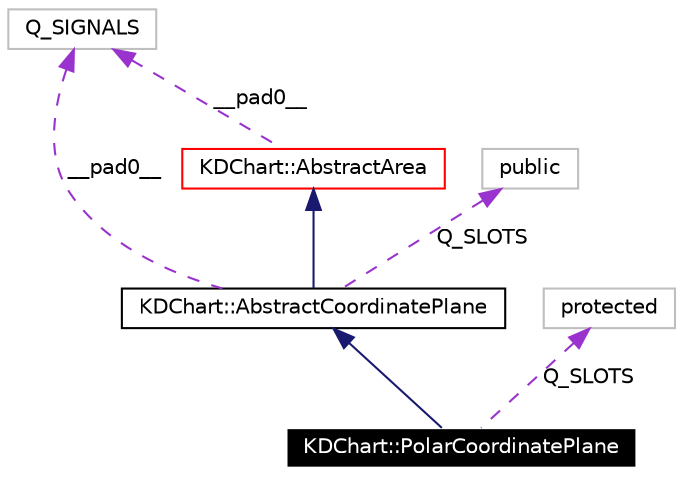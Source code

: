 digraph G
{
  edge [fontname="Helvetica",fontsize=10,labelfontname="Helvetica",labelfontsize=10];
  node [fontname="Helvetica",fontsize=10,shape=record];
  Node501 [label="KDChart::PolarCoordinatePlane",height=0.2,width=0.4,color="white", fillcolor="black", style="filled" fontcolor="white"];
  Node502 -> Node501 [dir=back,color="midnightblue",fontsize=10,style="solid",fontname="Helvetica"];
  Node502 [label="KDChart::AbstractCoordinatePlane",height=0.2,width=0.4,color="black",URL="$class_k_d_chart_1_1_abstract_coordinate_plane.html"];
  Node503 -> Node502 [dir=back,color="midnightblue",fontsize=10,style="solid",fontname="Helvetica"];
  Node503 [label="KDChart::AbstractArea",height=0.2,width=0.4,color="red",URL="$class_k_d_chart_1_1_abstract_area.html"];
  Node510 -> Node503 [dir=back,color="darkorchid3",fontsize=10,style="dashed",label="__pad0__",fontname="Helvetica"];
  Node510 [label="Q_SIGNALS",height=0.2,width=0.4,color="grey75"];
  Node510 -> Node502 [dir=back,color="darkorchid3",fontsize=10,style="dashed",label="__pad0__",fontname="Helvetica"];
  Node511 -> Node502 [dir=back,color="darkorchid3",fontsize=10,style="dashed",label="Q_SLOTS",fontname="Helvetica"];
  Node511 [label="public",height=0.2,width=0.4,color="grey75"];
  Node512 -> Node501 [dir=back,color="darkorchid3",fontsize=10,style="dashed",label="Q_SLOTS",fontname="Helvetica"];
  Node512 [label="protected",height=0.2,width=0.4,color="grey75"];
}
